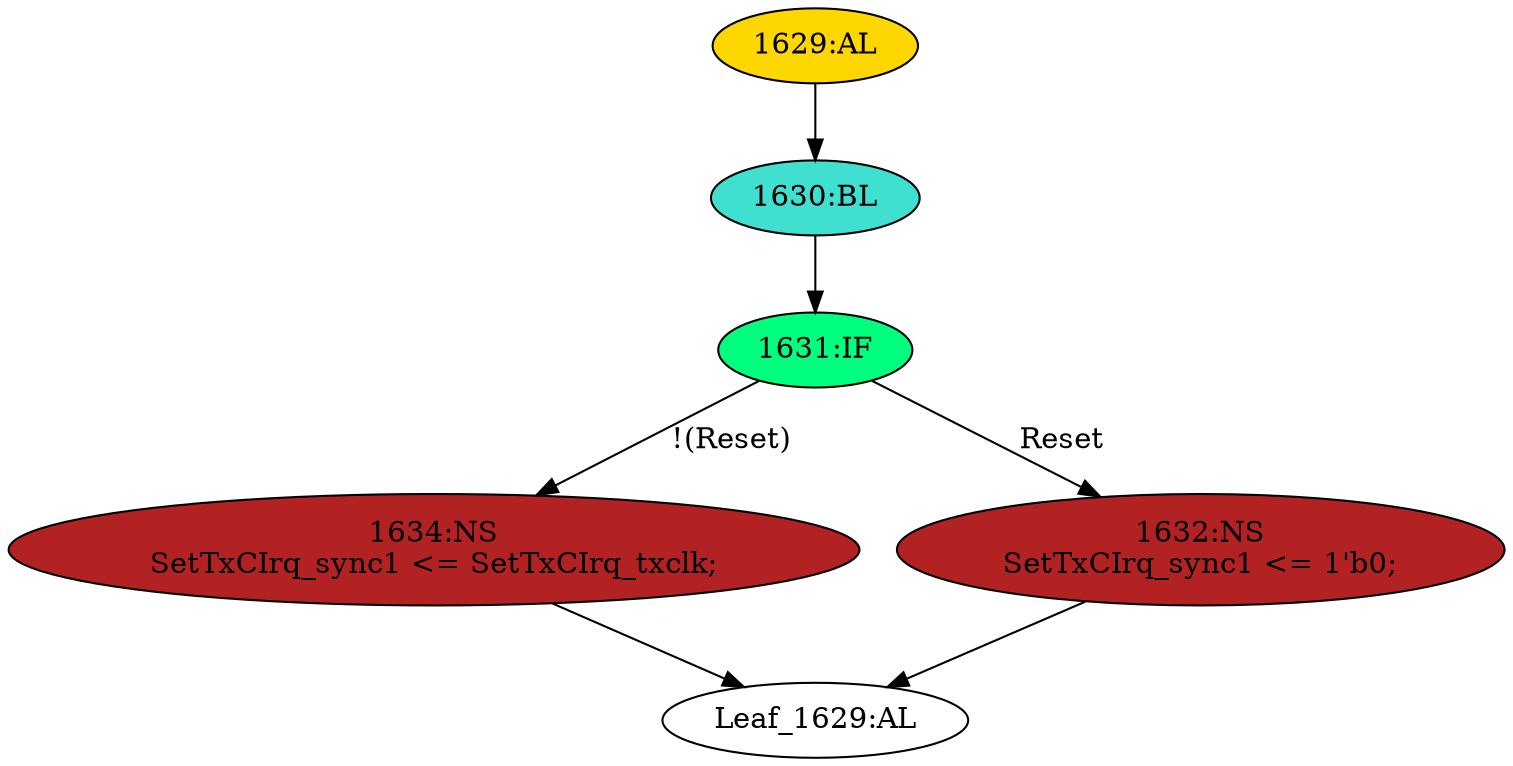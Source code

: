 strict digraph "" {
	node [label="\N"];
	"1631:IF"	 [ast="<pyverilog.vparser.ast.IfStatement object at 0x7fbdee036790>",
		fillcolor=springgreen,
		label="1631:IF",
		statements="[]",
		style=filled,
		typ=IfStatement];
	"1634:NS"	 [ast="<pyverilog.vparser.ast.NonblockingSubstitution object at 0x7fbdee036810>",
		fillcolor=firebrick,
		label="1634:NS
SetTxCIrq_sync1 <= SetTxCIrq_txclk;",
		statements="[<pyverilog.vparser.ast.NonblockingSubstitution object at 0x7fbdee036810>]",
		style=filled,
		typ=NonblockingSubstitution];
	"1631:IF" -> "1634:NS"	 [cond="['Reset']",
		label="!(Reset)",
		lineno=1631];
	"1632:NS"	 [ast="<pyverilog.vparser.ast.NonblockingSubstitution object at 0x7fbdee036a50>",
		fillcolor=firebrick,
		label="1632:NS
SetTxCIrq_sync1 <= 1'b0;",
		statements="[<pyverilog.vparser.ast.NonblockingSubstitution object at 0x7fbdee036a50>]",
		style=filled,
		typ=NonblockingSubstitution];
	"1631:IF" -> "1632:NS"	 [cond="['Reset']",
		label=Reset,
		lineno=1631];
	"Leaf_1629:AL"	 [def_var="['SetTxCIrq_sync1']",
		label="Leaf_1629:AL"];
	"1630:BL"	 [ast="<pyverilog.vparser.ast.Block object at 0x7fbdee036c50>",
		fillcolor=turquoise,
		label="1630:BL",
		statements="[]",
		style=filled,
		typ=Block];
	"1630:BL" -> "1631:IF"	 [cond="[]",
		lineno=None];
	"1634:NS" -> "Leaf_1629:AL"	 [cond="[]",
		lineno=None];
	"1632:NS" -> "Leaf_1629:AL"	 [cond="[]",
		lineno=None];
	"1629:AL"	 [ast="<pyverilog.vparser.ast.Always object at 0x7fbdee036cd0>",
		clk_sens=True,
		fillcolor=gold,
		label="1629:AL",
		sens="['Clk', 'Reset']",
		statements="[]",
		style=filled,
		typ=Always,
		use_var="['Reset', 'SetTxCIrq_txclk']"];
	"1629:AL" -> "1630:BL"	 [cond="[]",
		lineno=None];
}
